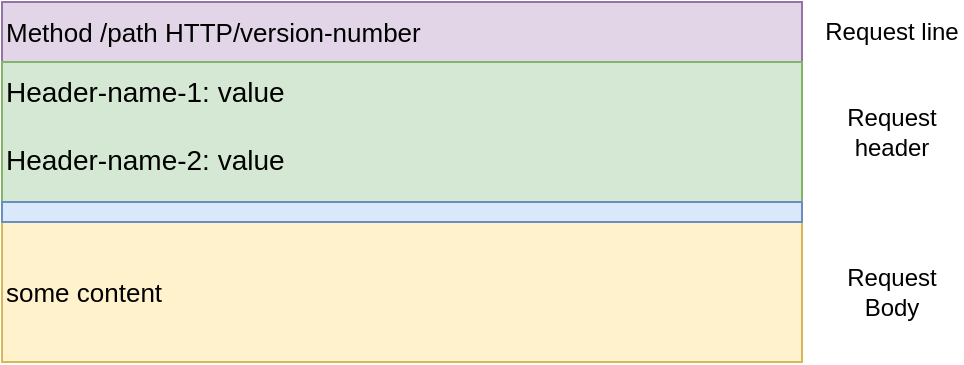 <mxfile version="14.9.7" type="github"><diagram id="EzABMyGQ3O5XeDskWgxB" name="Page-1"><mxGraphModel dx="1209" dy="652" grid="1" gridSize="10" guides="1" tooltips="1" connect="1" arrows="1" fold="1" page="1" pageScale="1" pageWidth="827" pageHeight="1169" math="0" shadow="0"><root><mxCell id="0"/><mxCell id="1" parent="0"/><mxCell id="gRR-LBN_FBXtuw1A-elF-2" value="Method /path HTTP/version-number&amp;nbsp; &amp;nbsp; &amp;nbsp; &amp;nbsp; &amp;nbsp; &amp;nbsp; &amp;nbsp; &amp;nbsp; &amp;nbsp; &amp;nbsp; &amp;nbsp; &amp;nbsp; &amp;nbsp; &amp;nbsp; &amp;nbsp; &amp;nbsp; &amp;nbsp; &amp;nbsp; &amp;nbsp; &amp;nbsp;&amp;nbsp;" style="rounded=0;whiteSpace=wrap;html=1;fillColor=#e1d5e7;strokeColor=#9673a6;align=left;fontSize=13;" parent="1" vertex="1"><mxGeometry x="160" y="200" width="400" height="30" as="geometry"/></mxCell><mxCell id="gRR-LBN_FBXtuw1A-elF-4" value="Header-name-1: value&lt;br style=&quot;font-size: 14px;&quot;&gt;&lt;br style=&quot;font-size: 14px;&quot;&gt;Header-name-2: value&amp;nbsp; &amp;nbsp; &amp;nbsp; &amp;nbsp; &amp;nbsp; &amp;nbsp; &amp;nbsp; &amp;nbsp; &amp;nbsp; &amp;nbsp; &amp;nbsp; &amp;nbsp; &amp;nbsp; &amp;nbsp; &amp;nbsp; &amp;nbsp; &amp;nbsp; &amp;nbsp; &amp;nbsp; &amp;nbsp; &amp;nbsp; &amp;nbsp; &amp;nbsp; &amp;nbsp; &amp;nbsp; &amp;nbsp; &amp;nbsp; &amp;nbsp;&amp;nbsp;" style="rounded=0;whiteSpace=wrap;html=1;fillColor=#d5e8d4;strokeColor=#82b366;align=left;verticalAlign=top;fontSize=14;" parent="1" vertex="1"><mxGeometry x="160" y="230" width="400" height="70" as="geometry"/></mxCell><mxCell id="gRR-LBN_FBXtuw1A-elF-5" value="some content" style="rounded=0;whiteSpace=wrap;html=1;fillColor=#fff2cc;strokeColor=#d6b656;align=left;verticalAlign=middle;fontSize=13;" parent="1" vertex="1"><mxGeometry x="160" y="310" width="400" height="70" as="geometry"/></mxCell><mxCell id="gRR-LBN_FBXtuw1A-elF-6" value="" style="rounded=0;whiteSpace=wrap;html=1;fillColor=#dae8fc;strokeColor=#6c8ebf;align=center;verticalAlign=top;" parent="1" vertex="1"><mxGeometry x="160" y="300" width="400" height="10" as="geometry"/></mxCell><mxCell id="gRR-LBN_FBXtuw1A-elF-8" value="Request line" style="text;html=1;strokeColor=none;fillColor=none;align=center;verticalAlign=middle;whiteSpace=wrap;rounded=0;" parent="1" vertex="1"><mxGeometry x="570" y="205" width="70" height="20" as="geometry"/></mxCell><mxCell id="gRR-LBN_FBXtuw1A-elF-9" value="Request header" style="text;html=1;strokeColor=none;fillColor=none;align=center;verticalAlign=middle;whiteSpace=wrap;rounded=0;" parent="1" vertex="1"><mxGeometry x="570" y="255" width="70" height="20" as="geometry"/></mxCell><mxCell id="gRR-LBN_FBXtuw1A-elF-10" value="Request Body" style="text;html=1;strokeColor=none;fillColor=none;align=center;verticalAlign=middle;whiteSpace=wrap;rounded=0;" parent="1" vertex="1"><mxGeometry x="570" y="335" width="70" height="20" as="geometry"/></mxCell></root></mxGraphModel></diagram></mxfile>
